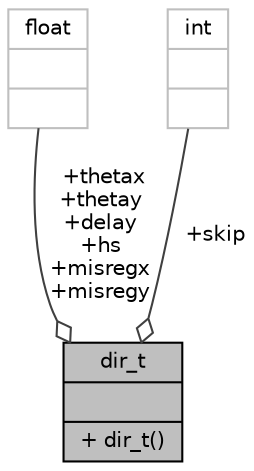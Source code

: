 digraph "dir_t"
{
 // INTERACTIVE_SVG=YES
  bgcolor="transparent";
  edge [fontname="Helvetica",fontsize="10",labelfontname="Helvetica",labelfontsize="10"];
  node [fontname="Helvetica",fontsize="10",shape=record];
  Node1 [label="{dir_t\n||+ dir_t()\l}",height=0.2,width=0.4,color="black", fillcolor="grey75", style="filled", fontcolor="black"];
  Node2 -> Node1 [color="grey25",fontsize="10",style="solid",label=" +thetax\n+thetay\n+delay\n+hs\n+misregx\n+misregy" ,arrowhead="odiamond",fontname="Helvetica"];
  Node2 [label="{float\n||}",height=0.2,width=0.4,color="grey75"];
  Node3 -> Node1 [color="grey25",fontsize="10",style="solid",label=" +skip" ,arrowhead="odiamond",fontname="Helvetica"];
  Node3 [label="{int\n||}",height=0.2,width=0.4,color="grey75"];
}
